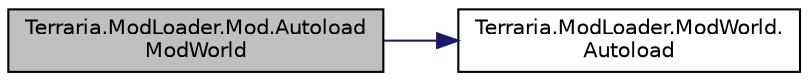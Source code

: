 digraph "Terraria.ModLoader.Mod.AutoloadModWorld"
{
  edge [fontname="Helvetica",fontsize="10",labelfontname="Helvetica",labelfontsize="10"];
  node [fontname="Helvetica",fontsize="10",shape=record];
  rankdir="LR";
  Node146 [label="Terraria.ModLoader.Mod.Autoload\lModWorld",height=0.2,width=0.4,color="black", fillcolor="grey75", style="filled", fontcolor="black"];
  Node146 -> Node147 [color="midnightblue",fontsize="10",style="solid",fontname="Helvetica"];
  Node147 [label="Terraria.ModLoader.ModWorld.\lAutoload",height=0.2,width=0.4,color="black", fillcolor="white", style="filled",URL="$class_terraria_1_1_mod_loader_1_1_mod_world.html#ada5461d774c15becc93f19ef5f66c1e1",tooltip="Allows you to automatically add a ModWorld instead of using Mod.AddModWorld. Return true to allow aut..."];
}
